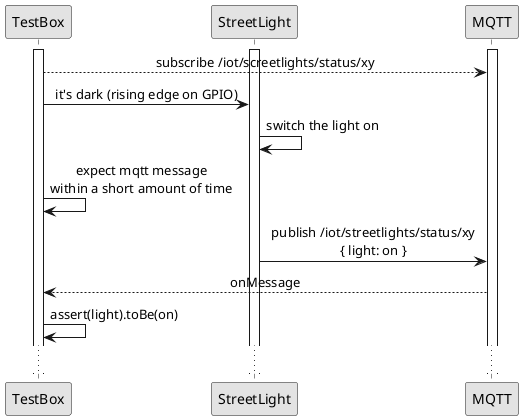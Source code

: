 
Sequence for a test that reacts on manipulation of the GPIOs of our SUT by sending a message to the mqtt:

@startuml iot_test_gpio_msg
skinparam monochrome true
skinparam sequenceMessageAlign center

participant TestBox as IOTTB
participant StreetLight as SUT
participant MQTT

activate IOTTB
activate SUT
activate MQTT

IOTTB-->MQTT: subscribe /iot/screetlights/status/xy
IOTTB->SUT: it's dark (rising edge on GPIO)
SUT->SUT: switch the light on
IOTTB->IOTTB: expect mqtt message\nwithin a short amount of time
SUT->MQTT: publish /iot/streetlights/status/xy\n{ light: on } 
MQTT-->IOTTB: onMessage
IOTTB->IOTTB: assert(light).toBe(on)
...
@enduml


Sequence for a test that sends a command via mqtt and waits for confirmation message of the SUT:

@startuml iot_test_msg_msg
skinparam monochrome true
skinparam sequenceMessageAlign center

participant TestBox as IOTTB
participant StreetLight as SUT
participant MQTT

activate IOTTB
activate SUT
activate MQTT

IOTTB-->MQTT: subscribe /iot/screetlights/status/xy
SUT-->MQTT: subscribe /iot/screetlights/cmd/xy
IOTTB->MQTT: publish /iot/streetlights/cmd/xy\n{ light: on, cmdId: 1 }
note right of MQTT: cmdId identifies\nthe command later
IOTTB->IOTTB: expect mqtt message\nwithin a short amount of time
MQTT-->SUT: onMessage
SUT->SUT: switch the light on
SUT->MQTT: publish /iot/streetlights/status/xy\n{ light: on, cmdId: 1 } 
MQTT-->IOTTB: onMessage
IOTTB->IOTTB: assert(light).toBe(on)
...
@enduml

Sequence for a test that sends a command via mqtt and waits for change on a distinct GPIO of the SUT:

@startuml iot_test_msg_gpio
skinparam monochrome true
skinparam sequenceMessageAlign center

participant TestBox as IOTTB
participant StreetLight as SUT
participant MQTT

activate IOTTB
activate SUT
activate MQTT

SUT-->MQTT: subscribe /iot/screetlights/cmd/xy
IOTTB->MQTT: publish /iot/streetlights/cmd/xy\n{ light: on, cmdId: 2 }
IOTTB->IOTTB: expect rising edge on GPIO\nwithin a short amount of time
MQTT-->SUT: onMessage
SUT->SUT: switch the light on
SUT-->IOTTB: rising edge on GPIO
IOTTB->IOTTB: assert(light).toBe(on)
...
@enduml

Sequence for a test that reacts on manipulation of the GPIOs of our SUT adjusting its GPIOS (switch the light on):

@startuml iot_test_gpio_gpio
skinparam monochrome true
skinparam sequenceMessageAlign center

participant TestBox as IOTTB
participant StreetLight as SUT
participant MQTT

activate IOTTB
activate SUT
activate MQTT

IOTTB->SUT: it's dark (rising edge on GPIO)
IOTTB->IOTTB: expect rising edge on GPIO\nwithin a short amount of time
SUT->SUT: switch the light on
SUT-->IOTTB: rising edge on GPIO
IOTTB->IOTTB: assert(light).toBe(on)
...
@enduml
